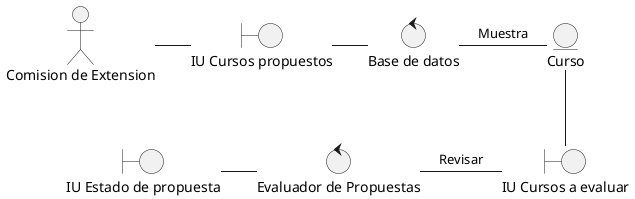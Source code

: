 @startuml analisisClaseDiagramaUC14

actor  "Comision de Extension" as Comision
boundary "IU Cursos propuestos" as Propuesta
control "Base de datos" as Controlador
entity Curso as Curso
boundary "IU Cursos a evaluar" as Formulario
control "Evaluador de Propuestas" as Revision
boundary "IU Estado de propuesta" as Estado
Comision -r- Propuesta
Propuesta -r- Controlador 
Controlador -r- Curso: Muestra
Curso -d- Formulario
Formulario -l- Revision : Revisar
Revision -l- Estado

@enduml